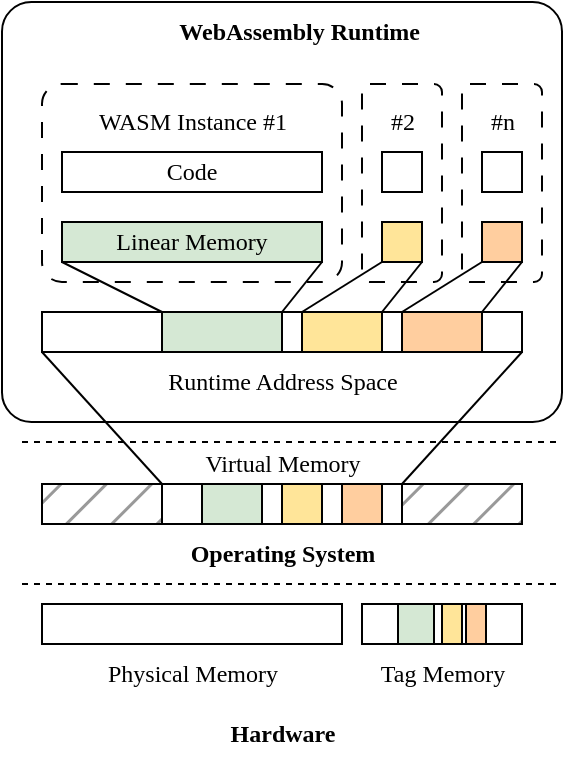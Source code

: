<mxfile version="22.1.11" type="device">
  <diagram name="Page-1" id="tRQWD2zCovnawk9IuxG4">
    <mxGraphModel dx="751" dy="464" grid="1" gridSize="10" guides="1" tooltips="1" connect="1" arrows="1" fold="1" page="1" pageScale="1" pageWidth="850" pageHeight="1100" math="0" shadow="0">
      <root>
        <mxCell id="0" />
        <mxCell id="1" parent="0" />
        <mxCell id="fTvhMZvRBzhXDoeik9R1-12" value="" style="rounded=1;whiteSpace=wrap;html=1;arcSize=7;fontFamily=Computer Modern;fontSource=https%3A%2F%2Ffonts.googleapis.com%2Fcss%3Ffamily%3DComputer%2BModern;" vertex="1" parent="1">
          <mxGeometry x="380" y="289" width="280" height="210" as="geometry" />
        </mxCell>
        <mxCell id="fTvhMZvRBzhXDoeik9R1-1" value="" style="rounded=0;whiteSpace=wrap;html=1;fontFamily=Computer Modern;fontSource=https%3A%2F%2Ffonts.googleapis.com%2Fcss%3Ffamily%3DComputer%2BModern;" vertex="1" parent="1">
          <mxGeometry x="560" y="590" width="80" height="20" as="geometry" />
        </mxCell>
        <mxCell id="fTvhMZvRBzhXDoeik9R1-2" value="" style="rounded=0;whiteSpace=wrap;html=1;fontFamily=Computer Modern;fontSource=https%3A%2F%2Ffonts.googleapis.com%2Fcss%3Ffamily%3DComputer%2BModern;" vertex="1" parent="1">
          <mxGeometry x="400" y="590" width="150" height="20" as="geometry" />
        </mxCell>
        <mxCell id="fTvhMZvRBzhXDoeik9R1-3" value="" style="rounded=0;whiteSpace=wrap;html=1;fontFamily=Computer Modern;fontSource=https%3A%2F%2Ffonts.googleapis.com%2Fcss%3Ffamily%3DComputer%2BModern;fillStyle=hatch;gradientColor=none;fillColor=#999999;" vertex="1" parent="1">
          <mxGeometry x="400" y="530" width="240" height="20" as="geometry" />
        </mxCell>
        <mxCell id="fTvhMZvRBzhXDoeik9R1-5" value="" style="endArrow=none;dashed=1;html=1;rounded=0;fontFamily=Computer Modern;fontSource=https%3A%2F%2Ffonts.googleapis.com%2Fcss%3Ffamily%3DComputer%2BModern;" edge="1" parent="1">
          <mxGeometry width="50" height="50" relative="1" as="geometry">
            <mxPoint x="390" y="580" as="sourcePoint" />
            <mxPoint x="660" y="580" as="targetPoint" />
          </mxGeometry>
        </mxCell>
        <mxCell id="fTvhMZvRBzhXDoeik9R1-6" value="Hardware" style="text;html=1;align=center;verticalAlign=middle;resizable=0;points=[];autosize=1;strokeColor=none;fillColor=none;fontStyle=1;fontFamily=Computer Modern;fontSource=https%3A%2F%2Ffonts.googleapis.com%2Fcss%3Ffamily%3DComputer%2BModern;" vertex="1" parent="1">
          <mxGeometry x="480" y="640" width="80" height="30" as="geometry" />
        </mxCell>
        <mxCell id="fTvhMZvRBzhXDoeik9R1-7" value="Operating System" style="text;html=1;align=center;verticalAlign=middle;resizable=0;points=[];autosize=1;strokeColor=none;fillColor=none;fontStyle=1;fontFamily=Computer Modern;fontSource=https%3A%2F%2Ffonts.googleapis.com%2Fcss%3Ffamily%3DComputer%2BModern;" vertex="1" parent="1">
          <mxGeometry x="460" y="550" width="120" height="30" as="geometry" />
        </mxCell>
        <mxCell id="fTvhMZvRBzhXDoeik9R1-8" value="" style="endArrow=none;dashed=1;html=1;rounded=0;fontFamily=Computer Modern;fontSource=https%3A%2F%2Ffonts.googleapis.com%2Fcss%3Ffamily%3DComputer%2BModern;" edge="1" parent="1">
          <mxGeometry width="50" height="50" relative="1" as="geometry">
            <mxPoint x="390" y="509" as="sourcePoint" />
            <mxPoint x="660" y="509" as="targetPoint" />
          </mxGeometry>
        </mxCell>
        <mxCell id="fTvhMZvRBzhXDoeik9R1-9" value="WebAssembly Runtime" style="text;html=1;align=right;verticalAlign=middle;resizable=0;points=[];autosize=1;strokeColor=none;fillColor=none;fontStyle=1;fontFamily=Computer Modern;fontSource=https%3A%2F%2Ffonts.googleapis.com%2Fcss%3Ffamily%3DComputer%2BModern;" vertex="1" parent="1">
          <mxGeometry x="450" y="289" width="140" height="30" as="geometry" />
        </mxCell>
        <mxCell id="fTvhMZvRBzhXDoeik9R1-13" value="" style="rounded=1;whiteSpace=wrap;html=1;dashed=1;dashPattern=8 8;arcSize=10;fontFamily=Computer Modern;fontSource=https%3A%2F%2Ffonts.googleapis.com%2Fcss%3Ffamily%3DComputer%2BModern;" vertex="1" parent="1">
          <mxGeometry x="400" y="330" width="150" height="99" as="geometry" />
        </mxCell>
        <mxCell id="fTvhMZvRBzhXDoeik9R1-11" value="Linear Memory" style="rounded=0;whiteSpace=wrap;html=1;fontFamily=Computer Modern;fontSource=https%3A%2F%2Ffonts.googleapis.com%2Fcss%3Ffamily%3DComputer%2BModern;fillColor=#D5E8D4;" vertex="1" parent="1">
          <mxGeometry x="410" y="399" width="130" height="20" as="geometry" />
        </mxCell>
        <mxCell id="fTvhMZvRBzhXDoeik9R1-14" value="" style="rounded=0;whiteSpace=wrap;html=1;fontFamily=Computer Modern;fontSource=https%3A%2F%2Ffonts.googleapis.com%2Fcss%3Ffamily%3DComputer%2BModern;" vertex="1" parent="1">
          <mxGeometry x="400" y="444" width="240" height="20" as="geometry" />
        </mxCell>
        <mxCell id="fTvhMZvRBzhXDoeik9R1-15" value="" style="endArrow=none;html=1;rounded=0;entryX=0;entryY=1;entryDx=0;entryDy=0;exitX=0.25;exitY=0;exitDx=0;exitDy=0;fontFamily=Computer Modern;fontSource=https%3A%2F%2Ffonts.googleapis.com%2Fcss%3Ffamily%3DComputer%2BModern;" edge="1" parent="1" source="fTvhMZvRBzhXDoeik9R1-14" target="fTvhMZvRBzhXDoeik9R1-11">
          <mxGeometry width="50" height="50" relative="1" as="geometry">
            <mxPoint x="380" y="459" as="sourcePoint" />
            <mxPoint x="430" y="409" as="targetPoint" />
          </mxGeometry>
        </mxCell>
        <mxCell id="fTvhMZvRBzhXDoeik9R1-16" value="" style="endArrow=none;html=1;rounded=0;entryX=1;entryY=1;entryDx=0;entryDy=0;exitX=0.5;exitY=0;exitDx=0;exitDy=0;fontFamily=Computer Modern;fontSource=https%3A%2F%2Ffonts.googleapis.com%2Fcss%3Ffamily%3DComputer%2BModern;" edge="1" parent="1" source="fTvhMZvRBzhXDoeik9R1-14" target="fTvhMZvRBzhXDoeik9R1-11">
          <mxGeometry width="50" height="50" relative="1" as="geometry">
            <mxPoint x="380" y="459" as="sourcePoint" />
            <mxPoint x="430" y="409" as="targetPoint" />
          </mxGeometry>
        </mxCell>
        <mxCell id="fTvhMZvRBzhXDoeik9R1-17" value="" style="rounded=0;whiteSpace=wrap;html=1;fillColor=#d5e8d4;strokeColor=#000000;fontFamily=Computer Modern;fontSource=https%3A%2F%2Ffonts.googleapis.com%2Fcss%3Ffamily%3DComputer%2BModern;" vertex="1" parent="1">
          <mxGeometry x="460" y="444" width="60" height="20" as="geometry" />
        </mxCell>
        <mxCell id="fTvhMZvRBzhXDoeik9R1-18" value="" style="rounded=0;whiteSpace=wrap;html=1;fillColor=#FFE599;strokeColor=#000000;fontFamily=Computer Modern;fontSource=https%3A%2F%2Ffonts.googleapis.com%2Fcss%3Ffamily%3DComputer%2BModern;" vertex="1" parent="1">
          <mxGeometry x="530" y="444" width="40" height="20" as="geometry" />
        </mxCell>
        <mxCell id="fTvhMZvRBzhXDoeik9R1-19" value="" style="rounded=0;whiteSpace=wrap;html=1;fillColor=#FFCE9F;strokeColor=#000000;fontFamily=Computer Modern;fontSource=https%3A%2F%2Ffonts.googleapis.com%2Fcss%3Ffamily%3DComputer%2BModern;" vertex="1" parent="1">
          <mxGeometry x="580" y="444" width="40" height="20" as="geometry" />
        </mxCell>
        <mxCell id="fTvhMZvRBzhXDoeik9R1-20" value="" style="rounded=1;whiteSpace=wrap;html=1;dashed=1;dashPattern=8 8;arcSize=10;fontFamily=Computer Modern;fontSource=https%3A%2F%2Ffonts.googleapis.com%2Fcss%3Ffamily%3DComputer%2BModern;" vertex="1" parent="1">
          <mxGeometry x="560" y="330" width="40" height="99" as="geometry" />
        </mxCell>
        <mxCell id="fTvhMZvRBzhXDoeik9R1-21" value="" style="rounded=0;whiteSpace=wrap;html=1;fontFamily=Computer Modern;fontSource=https%3A%2F%2Ffonts.googleapis.com%2Fcss%3Ffamily%3DComputer%2BModern;fillColor=#FFE599;" vertex="1" parent="1">
          <mxGeometry x="570" y="399" width="20" height="20" as="geometry" />
        </mxCell>
        <mxCell id="fTvhMZvRBzhXDoeik9R1-22" value="" style="endArrow=none;html=1;rounded=0;entryX=0;entryY=1;entryDx=0;entryDy=0;exitX=0;exitY=0;exitDx=0;exitDy=0;fontFamily=Computer Modern;fontSource=https%3A%2F%2Ffonts.googleapis.com%2Fcss%3Ffamily%3DComputer%2BModern;" edge="1" parent="1" source="fTvhMZvRBzhXDoeik9R1-18" target="fTvhMZvRBzhXDoeik9R1-21">
          <mxGeometry width="50" height="50" relative="1" as="geometry">
            <mxPoint x="470" y="464" as="sourcePoint" />
            <mxPoint x="420" y="429" as="targetPoint" />
          </mxGeometry>
        </mxCell>
        <mxCell id="fTvhMZvRBzhXDoeik9R1-23" value="" style="endArrow=none;html=1;rounded=0;entryX=1;entryY=1;entryDx=0;entryDy=0;exitX=1;exitY=0;exitDx=0;exitDy=0;fontFamily=Computer Modern;fontSource=https%3A%2F%2Ffonts.googleapis.com%2Fcss%3Ffamily%3DComputer%2BModern;" edge="1" parent="1" source="fTvhMZvRBzhXDoeik9R1-18" target="fTvhMZvRBzhXDoeik9R1-21">
          <mxGeometry width="50" height="50" relative="1" as="geometry">
            <mxPoint x="540" y="464" as="sourcePoint" />
            <mxPoint x="580" y="429" as="targetPoint" />
          </mxGeometry>
        </mxCell>
        <mxCell id="fTvhMZvRBzhXDoeik9R1-24" value="" style="rounded=1;whiteSpace=wrap;html=1;dashed=1;dashPattern=8 8;arcSize=10;fontFamily=Computer Modern;fontSource=https%3A%2F%2Ffonts.googleapis.com%2Fcss%3Ffamily%3DComputer%2BModern;" vertex="1" parent="1">
          <mxGeometry x="610" y="330" width="40" height="99" as="geometry" />
        </mxCell>
        <mxCell id="fTvhMZvRBzhXDoeik9R1-25" value="" style="rounded=0;whiteSpace=wrap;html=1;fontFamily=Computer Modern;fontSource=https%3A%2F%2Ffonts.googleapis.com%2Fcss%3Ffamily%3DComputer%2BModern;fillColor=#FFCE9F;" vertex="1" parent="1">
          <mxGeometry x="620" y="399" width="20" height="20" as="geometry" />
        </mxCell>
        <mxCell id="fTvhMZvRBzhXDoeik9R1-26" value="" style="endArrow=none;html=1;rounded=0;entryX=0;entryY=1;entryDx=0;entryDy=0;exitX=0;exitY=0;exitDx=0;exitDy=0;fontFamily=Computer Modern;fontSource=https%3A%2F%2Ffonts.googleapis.com%2Fcss%3Ffamily%3DComputer%2BModern;" edge="1" parent="1" target="fTvhMZvRBzhXDoeik9R1-25" source="fTvhMZvRBzhXDoeik9R1-19">
          <mxGeometry width="50" height="50" relative="1" as="geometry">
            <mxPoint x="580" y="454" as="sourcePoint" />
            <mxPoint x="470" y="429" as="targetPoint" />
          </mxGeometry>
        </mxCell>
        <mxCell id="fTvhMZvRBzhXDoeik9R1-27" value="" style="endArrow=none;html=1;rounded=0;entryX=1;entryY=1;entryDx=0;entryDy=0;exitX=1;exitY=0;exitDx=0;exitDy=0;fontFamily=Computer Modern;fontSource=https%3A%2F%2Ffonts.googleapis.com%2Fcss%3Ffamily%3DComputer%2BModern;" edge="1" parent="1" target="fTvhMZvRBzhXDoeik9R1-25" source="fTvhMZvRBzhXDoeik9R1-19">
          <mxGeometry width="50" height="50" relative="1" as="geometry">
            <mxPoint x="620" y="454" as="sourcePoint" />
            <mxPoint x="630" y="429" as="targetPoint" />
          </mxGeometry>
        </mxCell>
        <mxCell id="fTvhMZvRBzhXDoeik9R1-28" value="Code" style="rounded=0;whiteSpace=wrap;html=1;fontFamily=Computer Modern;fontSource=https%3A%2F%2Ffonts.googleapis.com%2Fcss%3Ffamily%3DComputer%2BModern;" vertex="1" parent="1">
          <mxGeometry x="410" y="364" width="130" height="20" as="geometry" />
        </mxCell>
        <mxCell id="fTvhMZvRBzhXDoeik9R1-29" value="" style="rounded=0;whiteSpace=wrap;html=1;fontFamily=Computer Modern;fontSource=https%3A%2F%2Ffonts.googleapis.com%2Fcss%3Ffamily%3DComputer%2BModern;" vertex="1" parent="1">
          <mxGeometry x="570" y="364" width="20" height="20" as="geometry" />
        </mxCell>
        <mxCell id="fTvhMZvRBzhXDoeik9R1-30" value="" style="rounded=0;whiteSpace=wrap;html=1;fontFamily=Computer Modern;fontSource=https%3A%2F%2Ffonts.googleapis.com%2Fcss%3Ffamily%3DComputer%2BModern;" vertex="1" parent="1">
          <mxGeometry x="620" y="364" width="20" height="20" as="geometry" />
        </mxCell>
        <mxCell id="fTvhMZvRBzhXDoeik9R1-31" value="Virtual Memory" style="text;html=1;align=center;verticalAlign=middle;resizable=0;points=[];autosize=1;strokeColor=none;fillColor=none;fontFamily=Computer Modern;fontSource=https%3A%2F%2Ffonts.googleapis.com%2Fcss%3Ffamily%3DComputer%2BModern;" vertex="1" parent="1">
          <mxGeometry x="470" y="505" width="100" height="30" as="geometry" />
        </mxCell>
        <mxCell id="fTvhMZvRBzhXDoeik9R1-32" value="Runtime Address Space" style="text;html=1;align=center;verticalAlign=middle;resizable=0;points=[];autosize=1;strokeColor=none;fillColor=none;fontFamily=Computer Modern;fontSource=https%3A%2F%2Ffonts.googleapis.com%2Fcss%3Ffamily%3DComputer%2BModern;" vertex="1" parent="1">
          <mxGeometry x="450" y="464" width="140" height="30" as="geometry" />
        </mxCell>
        <mxCell id="fTvhMZvRBzhXDoeik9R1-33" value="" style="endArrow=none;html=1;rounded=0;exitX=0;exitY=1;exitDx=0;exitDy=0;entryX=0.25;entryY=0;entryDx=0;entryDy=0;fontFamily=Computer Modern;fontSource=https%3A%2F%2Ffonts.googleapis.com%2Fcss%3Ffamily%3DComputer%2BModern;" edge="1" parent="1" source="fTvhMZvRBzhXDoeik9R1-14" target="fTvhMZvRBzhXDoeik9R1-3">
          <mxGeometry width="50" height="50" relative="1" as="geometry">
            <mxPoint x="450" y="570" as="sourcePoint" />
            <mxPoint x="370" y="790" as="targetPoint" />
          </mxGeometry>
        </mxCell>
        <mxCell id="fTvhMZvRBzhXDoeik9R1-34" value="" style="endArrow=none;html=1;rounded=0;entryX=0.75;entryY=0;entryDx=0;entryDy=0;exitX=1;exitY=1;exitDx=0;exitDy=0;fontFamily=Computer Modern;fontSource=https%3A%2F%2Ffonts.googleapis.com%2Fcss%3Ffamily%3DComputer%2BModern;" edge="1" parent="1" source="fTvhMZvRBzhXDoeik9R1-14" target="fTvhMZvRBzhXDoeik9R1-3">
          <mxGeometry width="50" height="50" relative="1" as="geometry">
            <mxPoint x="780" y="580" as="sourcePoint" />
            <mxPoint x="470" y="540" as="targetPoint" />
          </mxGeometry>
        </mxCell>
        <mxCell id="fTvhMZvRBzhXDoeik9R1-35" value="" style="rounded=0;whiteSpace=wrap;html=1;fontFamily=Computer Modern;fontSource=https%3A%2F%2Ffonts.googleapis.com%2Fcss%3Ffamily%3DComputer%2BModern;" vertex="1" parent="1">
          <mxGeometry x="460" y="530" width="120" height="20" as="geometry" />
        </mxCell>
        <mxCell id="fTvhMZvRBzhXDoeik9R1-36" value="" style="rounded=0;whiteSpace=wrap;html=1;fillColor=#d5e8d4;strokeColor=#000000;fontFamily=Computer Modern;fontSource=https%3A%2F%2Ffonts.googleapis.com%2Fcss%3Ffamily%3DComputer%2BModern;" vertex="1" parent="1">
          <mxGeometry x="480" y="530" width="30" height="20" as="geometry" />
        </mxCell>
        <mxCell id="fTvhMZvRBzhXDoeik9R1-37" value="" style="rounded=0;whiteSpace=wrap;html=1;fillColor=#FFE599;strokeColor=#000000;fontFamily=Computer Modern;fontSource=https%3A%2F%2Ffonts.googleapis.com%2Fcss%3Ffamily%3DComputer%2BModern;" vertex="1" parent="1">
          <mxGeometry x="520" y="530" width="20" height="20" as="geometry" />
        </mxCell>
        <mxCell id="fTvhMZvRBzhXDoeik9R1-38" value="" style="rounded=0;whiteSpace=wrap;html=1;fillColor=#FFCE9F;strokeColor=#000000;fontFamily=Computer Modern;fontSource=https%3A%2F%2Ffonts.googleapis.com%2Fcss%3Ffamily%3DComputer%2BModern;" vertex="1" parent="1">
          <mxGeometry x="550" y="530" width="20" height="20" as="geometry" />
        </mxCell>
        <mxCell id="fTvhMZvRBzhXDoeik9R1-40" value="Physical Memory" style="text;html=1;align=center;verticalAlign=middle;resizable=0;points=[];autosize=1;strokeColor=none;fillColor=none;fontFamily=Computer Modern;fontSource=https%3A%2F%2Ffonts.googleapis.com%2Fcss%3Ffamily%3DComputer%2BModern;" vertex="1" parent="1">
          <mxGeometry x="420" y="610" width="110" height="30" as="geometry" />
        </mxCell>
        <mxCell id="fTvhMZvRBzhXDoeik9R1-41" value="Tag Memory" style="text;html=1;align=center;verticalAlign=middle;resizable=0;points=[];autosize=1;strokeColor=none;fillColor=none;fontFamily=Computer Modern;fontSource=https%3A%2F%2Ffonts.googleapis.com%2Fcss%3Ffamily%3DComputer%2BModern;" vertex="1" parent="1">
          <mxGeometry x="555" y="610" width="90" height="30" as="geometry" />
        </mxCell>
        <mxCell id="fTvhMZvRBzhXDoeik9R1-43" value="" style="rounded=0;whiteSpace=wrap;html=1;fillColor=#FFCE9F;strokeColor=#000000;fontFamily=Computer Modern;fontSource=https%3A%2F%2Ffonts.googleapis.com%2Fcss%3Ffamily%3DComputer%2BModern;" vertex="1" parent="1">
          <mxGeometry x="612" y="590" width="10" height="20" as="geometry" />
        </mxCell>
        <mxCell id="fTvhMZvRBzhXDoeik9R1-44" value="" style="rounded=0;whiteSpace=wrap;html=1;fillColor=#FFE599;strokeColor=#000000;fontFamily=Computer Modern;fontSource=https%3A%2F%2Ffonts.googleapis.com%2Fcss%3Ffamily%3DComputer%2BModern;" vertex="1" parent="1">
          <mxGeometry x="600" y="590" width="10" height="20" as="geometry" />
        </mxCell>
        <mxCell id="fTvhMZvRBzhXDoeik9R1-45" value="" style="rounded=0;whiteSpace=wrap;html=1;fillColor=#d5e8d4;strokeColor=#000000;fontFamily=Computer Modern;fontSource=https%3A%2F%2Ffonts.googleapis.com%2Fcss%3Ffamily%3DComputer%2BModern;" vertex="1" parent="1">
          <mxGeometry x="578" y="590" width="18" height="20" as="geometry" />
        </mxCell>
        <mxCell id="fTvhMZvRBzhXDoeik9R1-47" value="&lt;font face=&quot;Computer Modern&quot;&gt;WASM Instance #1&lt;/font&gt;" style="text;html=1;align=center;verticalAlign=middle;resizable=0;points=[];autosize=1;strokeColor=none;fillColor=none;" vertex="1" parent="1">
          <mxGeometry x="415" y="334" width="120" height="30" as="geometry" />
        </mxCell>
        <mxCell id="fTvhMZvRBzhXDoeik9R1-48" value="&lt;font face=&quot;Computer Modern&quot;&gt;#2&lt;/font&gt;" style="text;html=1;align=center;verticalAlign=middle;resizable=0;points=[];autosize=1;strokeColor=none;fillColor=none;" vertex="1" parent="1">
          <mxGeometry x="560" y="334" width="40" height="30" as="geometry" />
        </mxCell>
        <mxCell id="fTvhMZvRBzhXDoeik9R1-49" value="&lt;font face=&quot;Computer Modern&quot;&gt;#n&lt;/font&gt;" style="text;html=1;align=center;verticalAlign=middle;resizable=0;points=[];autosize=1;strokeColor=none;fillColor=none;" vertex="1" parent="1">
          <mxGeometry x="610" y="334" width="40" height="30" as="geometry" />
        </mxCell>
      </root>
    </mxGraphModel>
  </diagram>
</mxfile>
